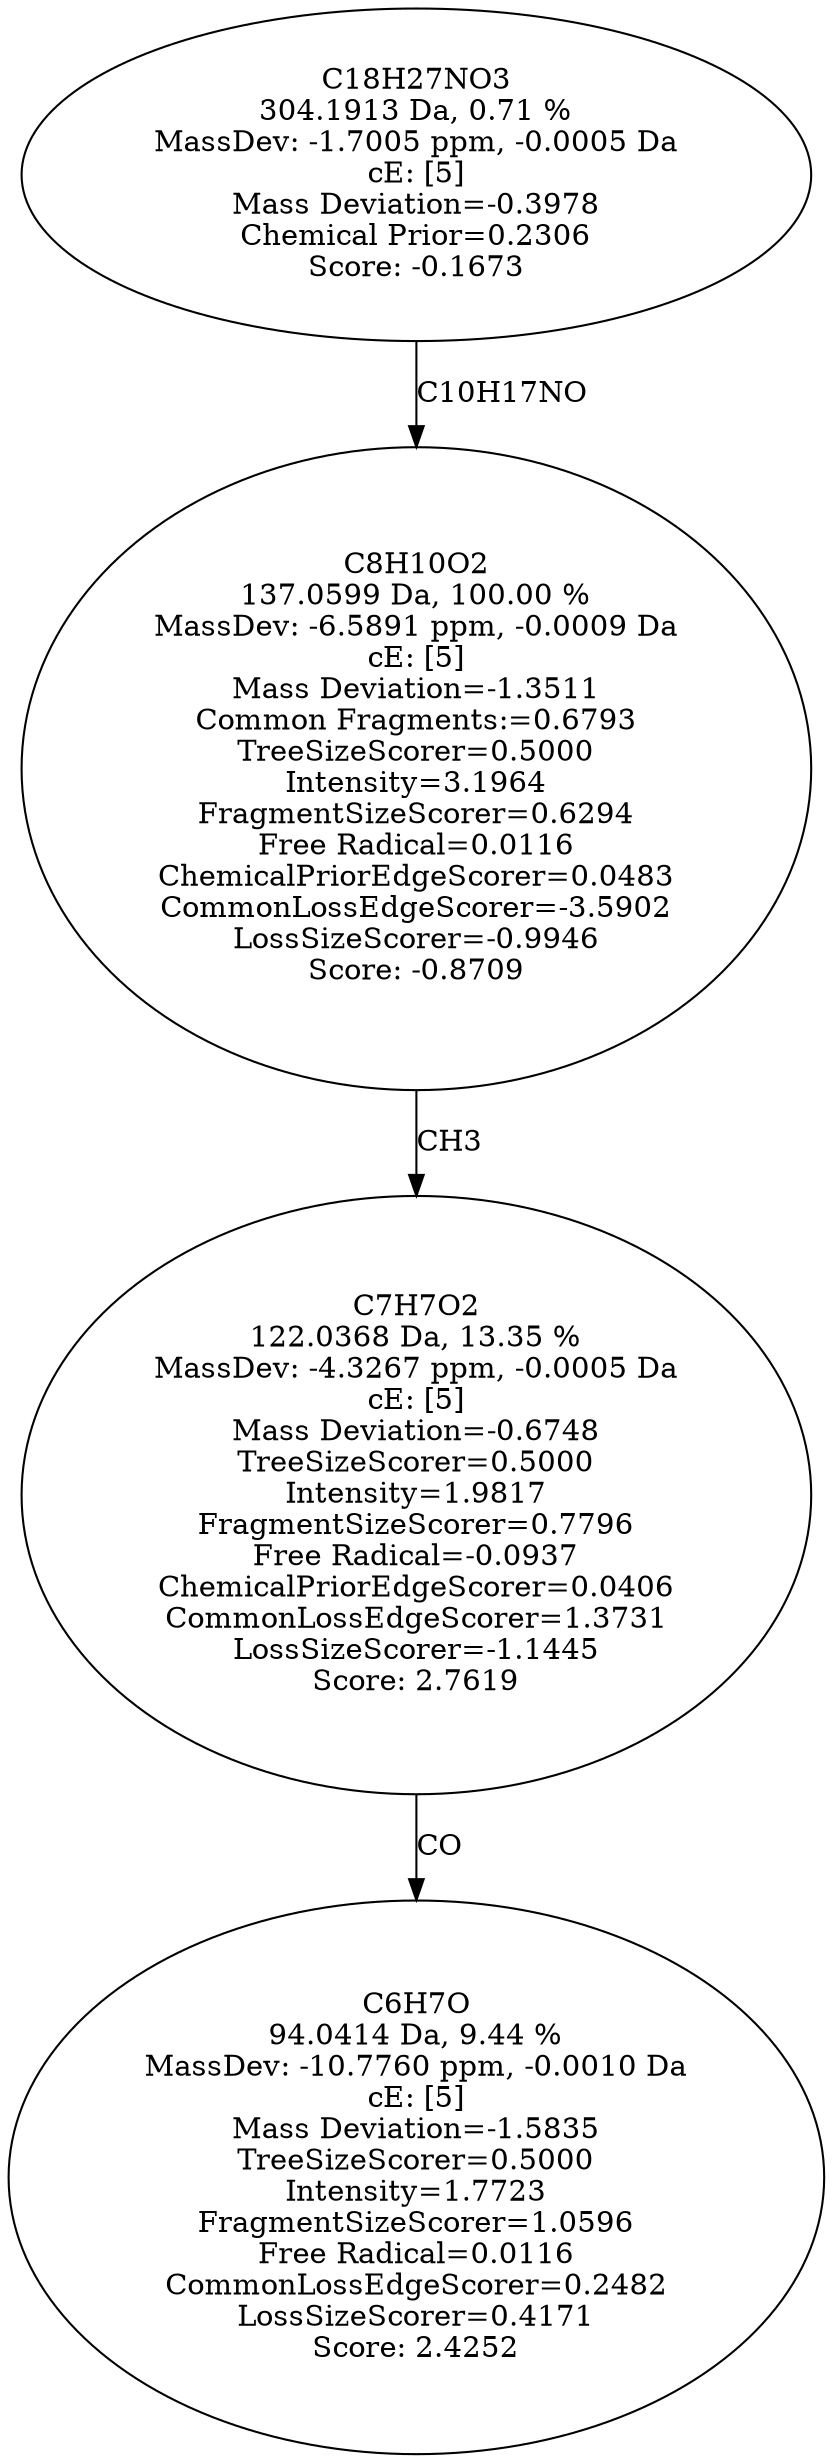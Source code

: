 strict digraph {
v1 [label="C6H7O\n94.0414 Da, 9.44 %\nMassDev: -10.7760 ppm, -0.0010 Da\ncE: [5]\nMass Deviation=-1.5835\nTreeSizeScorer=0.5000\nIntensity=1.7723\nFragmentSizeScorer=1.0596\nFree Radical=0.0116\nCommonLossEdgeScorer=0.2482\nLossSizeScorer=0.4171\nScore: 2.4252"];
v2 [label="C7H7O2\n122.0368 Da, 13.35 %\nMassDev: -4.3267 ppm, -0.0005 Da\ncE: [5]\nMass Deviation=-0.6748\nTreeSizeScorer=0.5000\nIntensity=1.9817\nFragmentSizeScorer=0.7796\nFree Radical=-0.0937\nChemicalPriorEdgeScorer=0.0406\nCommonLossEdgeScorer=1.3731\nLossSizeScorer=-1.1445\nScore: 2.7619"];
v3 [label="C8H10O2\n137.0599 Da, 100.00 %\nMassDev: -6.5891 ppm, -0.0009 Da\ncE: [5]\nMass Deviation=-1.3511\nCommon Fragments:=0.6793\nTreeSizeScorer=0.5000\nIntensity=3.1964\nFragmentSizeScorer=0.6294\nFree Radical=0.0116\nChemicalPriorEdgeScorer=0.0483\nCommonLossEdgeScorer=-3.5902\nLossSizeScorer=-0.9946\nScore: -0.8709"];
v4 [label="C18H27NO3\n304.1913 Da, 0.71 %\nMassDev: -1.7005 ppm, -0.0005 Da\ncE: [5]\nMass Deviation=-0.3978\nChemical Prior=0.2306\nScore: -0.1673"];
v2 -> v1 [label="CO"];
v3 -> v2 [label="CH3"];
v4 -> v3 [label="C10H17NO"];
}